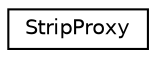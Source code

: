 digraph G
{
  edge [fontname="Helvetica",fontsize="10",labelfontname="Helvetica",labelfontsize="10"];
  node [fontname="Helvetica",fontsize="10",shape=record];
  rankdir=LR;
  Node1 [label="StripProxy",height=0.2,width=0.4,color="black", fillcolor="white", style="filled",URL="$da/d3b/structStripProxy.html"];
}
